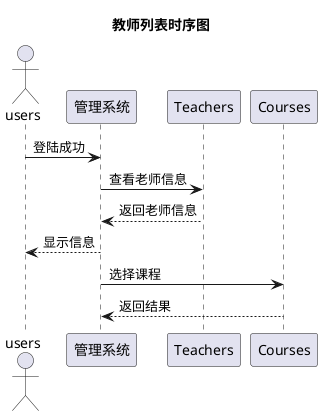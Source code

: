 @startuml
title 教师列表时序图
actor  users as u
u -> 管理系统:登陆成功
管理系统->Teachers:查看老师信息
Teachers -->管理系统:返回老师信息
管理系统-->u:显示信息
管理系统 ->Courses:选择课程
Courses -->管理系统:返回结果

@enduml